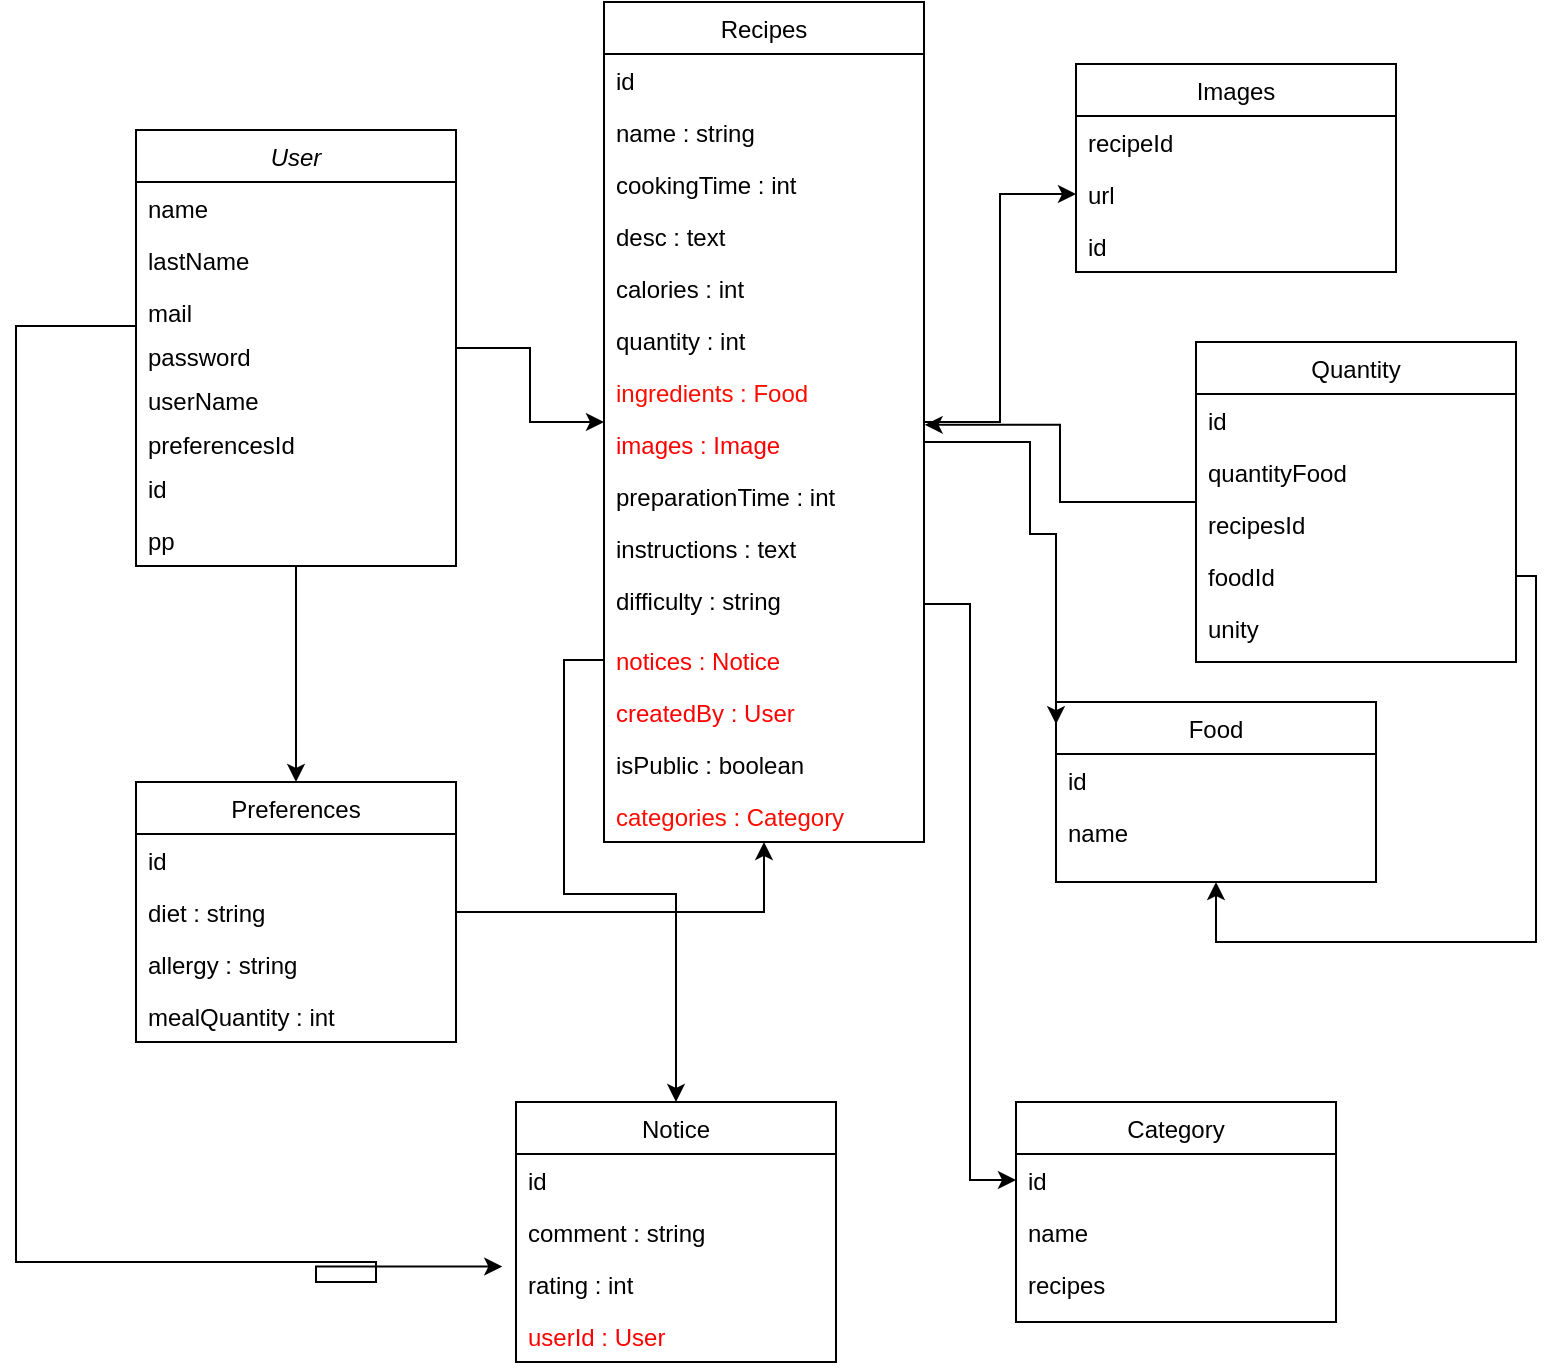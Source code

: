 <mxfile version="26.0.11">
  <diagram id="C5RBs43oDa-KdzZeNtuy" name="Page-1">
    <mxGraphModel dx="470" dy="497" grid="1" gridSize="10" guides="1" tooltips="1" connect="1" arrows="1" fold="1" page="1" pageScale="1" pageWidth="827" pageHeight="1169" math="0" shadow="0">
      <root>
        <mxCell id="WIyWlLk6GJQsqaUBKTNV-0" />
        <mxCell id="WIyWlLk6GJQsqaUBKTNV-1" parent="WIyWlLk6GJQsqaUBKTNV-0" />
        <mxCell id="zJvYRs3RMjXt0KPwUxYW-41" value="" style="edgeStyle=orthogonalEdgeStyle;rounded=0;orthogonalLoop=1;jettySize=auto;html=1;entryX=0.5;entryY=0;entryDx=0;entryDy=0;" parent="WIyWlLk6GJQsqaUBKTNV-1" source="zkfFHV4jXpPFQw0GAbJ--0" target="zJvYRs3RMjXt0KPwUxYW-10" edge="1">
          <mxGeometry relative="1" as="geometry" />
        </mxCell>
        <mxCell id="zJvYRs3RMjXt0KPwUxYW-61" style="edgeStyle=orthogonalEdgeStyle;rounded=0;orthogonalLoop=1;jettySize=auto;html=1;" parent="WIyWlLk6GJQsqaUBKTNV-1" source="zkfFHV4jXpPFQw0GAbJ--0" target="zkfFHV4jXpPFQw0GAbJ--17" edge="1">
          <mxGeometry relative="1" as="geometry" />
        </mxCell>
        <mxCell id="zkfFHV4jXpPFQw0GAbJ--0" value="User" style="swimlane;fontStyle=2;align=center;verticalAlign=top;childLayout=stackLayout;horizontal=1;startSize=26;horizontalStack=0;resizeParent=1;resizeLast=0;collapsible=1;marginBottom=0;rounded=0;shadow=0;strokeWidth=1;" parent="WIyWlLk6GJQsqaUBKTNV-1" vertex="1">
          <mxGeometry x="100" y="64" width="160" height="218" as="geometry">
            <mxRectangle x="230" y="140" width="160" height="26" as="alternateBounds" />
          </mxGeometry>
        </mxCell>
        <mxCell id="zkfFHV4jXpPFQw0GAbJ--1" value="name" style="text;align=left;verticalAlign=top;spacingLeft=4;spacingRight=4;overflow=hidden;rotatable=0;points=[[0,0.5],[1,0.5]];portConstraint=eastwest;" parent="zkfFHV4jXpPFQw0GAbJ--0" vertex="1">
          <mxGeometry y="26" width="160" height="26" as="geometry" />
        </mxCell>
        <mxCell id="zkfFHV4jXpPFQw0GAbJ--2" value="lastName" style="text;align=left;verticalAlign=top;spacingLeft=4;spacingRight=4;overflow=hidden;rotatable=0;points=[[0,0.5],[1,0.5]];portConstraint=eastwest;rounded=0;shadow=0;html=0;" parent="zkfFHV4jXpPFQw0GAbJ--0" vertex="1">
          <mxGeometry y="52" width="160" height="26" as="geometry" />
        </mxCell>
        <mxCell id="zkfFHV4jXpPFQw0GAbJ--3" value="mail" style="text;align=left;verticalAlign=top;spacingLeft=4;spacingRight=4;overflow=hidden;rotatable=0;points=[[0,0.5],[1,0.5]];portConstraint=eastwest;rounded=0;shadow=0;html=0;" parent="zkfFHV4jXpPFQw0GAbJ--0" vertex="1">
          <mxGeometry y="78" width="160" height="22" as="geometry" />
        </mxCell>
        <mxCell id="zJvYRs3RMjXt0KPwUxYW-3" value="password" style="text;align=left;verticalAlign=top;spacingLeft=4;spacingRight=4;overflow=hidden;rotatable=0;points=[[0,0.5],[1,0.5]];portConstraint=eastwest;" parent="zkfFHV4jXpPFQw0GAbJ--0" vertex="1">
          <mxGeometry y="100" width="160" height="22" as="geometry" />
        </mxCell>
        <mxCell id="zJvYRs3RMjXt0KPwUxYW-2" value="userName" style="text;align=left;verticalAlign=top;spacingLeft=4;spacingRight=4;overflow=hidden;rotatable=0;points=[[0,0.5],[1,0.5]];portConstraint=eastwest;" parent="zkfFHV4jXpPFQw0GAbJ--0" vertex="1">
          <mxGeometry y="122" width="160" height="22" as="geometry" />
        </mxCell>
        <mxCell id="zJvYRs3RMjXt0KPwUxYW-4" value="preferencesId" style="text;align=left;verticalAlign=top;spacingLeft=4;spacingRight=4;overflow=hidden;rotatable=0;points=[[0,0.5],[1,0.5]];portConstraint=eastwest;" parent="zkfFHV4jXpPFQw0GAbJ--0" vertex="1">
          <mxGeometry y="144" width="160" height="22" as="geometry" />
        </mxCell>
        <mxCell id="zJvYRs3RMjXt0KPwUxYW-21" value="id" style="text;align=left;verticalAlign=top;spacingLeft=4;spacingRight=4;overflow=hidden;rotatable=0;points=[[0,0.5],[1,0.5]];portConstraint=eastwest;rounded=0;shadow=0;html=0;" parent="zkfFHV4jXpPFQw0GAbJ--0" vertex="1">
          <mxGeometry y="166" width="160" height="26" as="geometry" />
        </mxCell>
        <mxCell id="zJvYRs3RMjXt0KPwUxYW-63" value="pp" style="text;align=left;verticalAlign=top;spacingLeft=4;spacingRight=4;overflow=hidden;rotatable=0;points=[[0,0.5],[1,0.5]];portConstraint=eastwest;rounded=0;shadow=0;html=0;" parent="zkfFHV4jXpPFQw0GAbJ--0" vertex="1">
          <mxGeometry y="192" width="160" height="26" as="geometry" />
        </mxCell>
        <mxCell id="zkfFHV4jXpPFQw0GAbJ--17" value="Recipes" style="swimlane;fontStyle=0;align=center;verticalAlign=top;childLayout=stackLayout;horizontal=1;startSize=26;horizontalStack=0;resizeParent=1;resizeLast=0;collapsible=1;marginBottom=0;rounded=0;shadow=0;strokeWidth=1;" parent="WIyWlLk6GJQsqaUBKTNV-1" vertex="1">
          <mxGeometry x="334" width="160" height="420" as="geometry">
            <mxRectangle x="550" y="140" width="160" height="26" as="alternateBounds" />
          </mxGeometry>
        </mxCell>
        <mxCell id="zJvYRs3RMjXt0KPwUxYW-20" value="id" style="text;align=left;verticalAlign=top;spacingLeft=4;spacingRight=4;overflow=hidden;rotatable=0;points=[[0,0.5],[1,0.5]];portConstraint=eastwest;rounded=0;shadow=0;html=0;" parent="zkfFHV4jXpPFQw0GAbJ--17" vertex="1">
          <mxGeometry y="26" width="160" height="26" as="geometry" />
        </mxCell>
        <mxCell id="zkfFHV4jXpPFQw0GAbJ--18" value="name : string" style="text;align=left;verticalAlign=top;spacingLeft=4;spacingRight=4;overflow=hidden;rotatable=0;points=[[0,0.5],[1,0.5]];portConstraint=eastwest;" parent="zkfFHV4jXpPFQw0GAbJ--17" vertex="1">
          <mxGeometry y="52" width="160" height="26" as="geometry" />
        </mxCell>
        <mxCell id="zkfFHV4jXpPFQw0GAbJ--19" value="cookingTime : int" style="text;align=left;verticalAlign=top;spacingLeft=4;spacingRight=4;overflow=hidden;rotatable=0;points=[[0,0.5],[1,0.5]];portConstraint=eastwest;rounded=0;shadow=0;html=0;" parent="zkfFHV4jXpPFQw0GAbJ--17" vertex="1">
          <mxGeometry y="78" width="160" height="26" as="geometry" />
        </mxCell>
        <mxCell id="zkfFHV4jXpPFQw0GAbJ--20" value="desc : text" style="text;align=left;verticalAlign=top;spacingLeft=4;spacingRight=4;overflow=hidden;rotatable=0;points=[[0,0.5],[1,0.5]];portConstraint=eastwest;rounded=0;shadow=0;html=0;" parent="zkfFHV4jXpPFQw0GAbJ--17" vertex="1">
          <mxGeometry y="104" width="160" height="26" as="geometry" />
        </mxCell>
        <mxCell id="zkfFHV4jXpPFQw0GAbJ--21" value="calories : int" style="text;align=left;verticalAlign=top;spacingLeft=4;spacingRight=4;overflow=hidden;rotatable=0;points=[[0,0.5],[1,0.5]];portConstraint=eastwest;rounded=0;shadow=0;html=0;" parent="zkfFHV4jXpPFQw0GAbJ--17" vertex="1">
          <mxGeometry y="130" width="160" height="26" as="geometry" />
        </mxCell>
        <mxCell id="zkfFHV4jXpPFQw0GAbJ--22" value="quantity : int" style="text;align=left;verticalAlign=top;spacingLeft=4;spacingRight=4;overflow=hidden;rotatable=0;points=[[0,0.5],[1,0.5]];portConstraint=eastwest;rounded=0;shadow=0;html=0;" parent="zkfFHV4jXpPFQw0GAbJ--17" vertex="1">
          <mxGeometry y="156" width="160" height="26" as="geometry" />
        </mxCell>
        <mxCell id="zJvYRs3RMjXt0KPwUxYW-5" value="ingredients : Food" style="text;align=left;verticalAlign=top;spacingLeft=4;spacingRight=4;overflow=hidden;rotatable=0;points=[[0,0.5],[1,0.5]];portConstraint=eastwest;rounded=0;shadow=0;html=0;fontColor=#FF0B00;" parent="zkfFHV4jXpPFQw0GAbJ--17" vertex="1">
          <mxGeometry y="182" width="160" height="26" as="geometry" />
        </mxCell>
        <mxCell id="zJvYRs3RMjXt0KPwUxYW-6" value="images : Image" style="text;align=left;verticalAlign=top;spacingLeft=4;spacingRight=4;overflow=hidden;rotatable=0;points=[[0,0.5],[1,0.5]];portConstraint=eastwest;rounded=0;shadow=0;html=0;fontColor=#FF0000;" parent="zkfFHV4jXpPFQw0GAbJ--17" vertex="1">
          <mxGeometry y="208" width="160" height="26" as="geometry" />
        </mxCell>
        <mxCell id="zJvYRs3RMjXt0KPwUxYW-7" value="preparationTime : int" style="text;align=left;verticalAlign=top;spacingLeft=4;spacingRight=4;overflow=hidden;rotatable=0;points=[[0,0.5],[1,0.5]];portConstraint=eastwest;rounded=0;shadow=0;html=0;" parent="zkfFHV4jXpPFQw0GAbJ--17" vertex="1">
          <mxGeometry y="234" width="160" height="26" as="geometry" />
        </mxCell>
        <mxCell id="zJvYRs3RMjXt0KPwUxYW-8" value="instructions : text" style="text;align=left;verticalAlign=top;spacingLeft=4;spacingRight=4;overflow=hidden;rotatable=0;points=[[0,0.5],[1,0.5]];portConstraint=eastwest;rounded=0;shadow=0;html=0;" parent="zkfFHV4jXpPFQw0GAbJ--17" vertex="1">
          <mxGeometry y="260" width="160" height="26" as="geometry" />
        </mxCell>
        <mxCell id="zJvYRs3RMjXt0KPwUxYW-9" value="difficulty : string" style="text;align=left;verticalAlign=top;spacingLeft=4;spacingRight=4;overflow=hidden;rotatable=0;points=[[0,0.5],[1,0.5]];portConstraint=eastwest;rounded=0;shadow=0;html=0;" parent="zkfFHV4jXpPFQw0GAbJ--17" vertex="1">
          <mxGeometry y="286" width="160" height="30" as="geometry" />
        </mxCell>
        <mxCell id="zJvYRs3RMjXt0KPwUxYW-50" value="notices : Notice" style="text;align=left;verticalAlign=top;spacingLeft=4;spacingRight=4;overflow=hidden;rotatable=0;points=[[0,0.5],[1,0.5]];portConstraint=eastwest;rounded=0;shadow=0;html=0;fontColor=#FF0000;" parent="zkfFHV4jXpPFQw0GAbJ--17" vertex="1">
          <mxGeometry y="316" width="160" height="26" as="geometry" />
        </mxCell>
        <mxCell id="zJvYRs3RMjXt0KPwUxYW-62" value="createdBy : User" style="text;align=left;verticalAlign=top;spacingLeft=4;spacingRight=4;overflow=hidden;rotatable=0;points=[[0,0.5],[1,0.5]];portConstraint=eastwest;rounded=0;shadow=0;html=0;fontColor=#FF0000;" parent="zkfFHV4jXpPFQw0GAbJ--17" vertex="1">
          <mxGeometry y="342" width="160" height="26" as="geometry" />
        </mxCell>
        <mxCell id="zJvYRs3RMjXt0KPwUxYW-64" value="isPublic : boolean" style="text;align=left;verticalAlign=top;spacingLeft=4;spacingRight=4;overflow=hidden;rotatable=0;points=[[0,0.5],[1,0.5]];portConstraint=eastwest;rounded=0;shadow=0;html=0;" parent="zkfFHV4jXpPFQw0GAbJ--17" vertex="1">
          <mxGeometry y="368" width="160" height="26" as="geometry" />
        </mxCell>
        <mxCell id="zJvYRs3RMjXt0KPwUxYW-67" value="categories : Category" style="text;align=left;verticalAlign=top;spacingLeft=4;spacingRight=4;overflow=hidden;rotatable=0;points=[[0,0.5],[1,0.5]];portConstraint=eastwest;rounded=0;shadow=0;html=0;fontColor=#FF0B00;" parent="zkfFHV4jXpPFQw0GAbJ--17" vertex="1">
          <mxGeometry y="394" width="160" height="26" as="geometry" />
        </mxCell>
        <mxCell id="zJvYRs3RMjXt0KPwUxYW-43" style="edgeStyle=orthogonalEdgeStyle;rounded=0;orthogonalLoop=1;jettySize=auto;html=1;entryX=0.5;entryY=1;entryDx=0;entryDy=0;" parent="WIyWlLk6GJQsqaUBKTNV-1" source="zJvYRs3RMjXt0KPwUxYW-10" target="zkfFHV4jXpPFQw0GAbJ--17" edge="1">
          <mxGeometry relative="1" as="geometry" />
        </mxCell>
        <mxCell id="zJvYRs3RMjXt0KPwUxYW-10" value="Preferences" style="swimlane;fontStyle=0;align=center;verticalAlign=top;childLayout=stackLayout;horizontal=1;startSize=26;horizontalStack=0;resizeParent=1;resizeLast=0;collapsible=1;marginBottom=0;rounded=0;shadow=0;strokeWidth=1;" parent="WIyWlLk6GJQsqaUBKTNV-1" vertex="1">
          <mxGeometry x="100" y="390" width="160" height="130" as="geometry">
            <mxRectangle x="230" y="140" width="160" height="26" as="alternateBounds" />
          </mxGeometry>
        </mxCell>
        <mxCell id="zJvYRs3RMjXt0KPwUxYW-40" value="id" style="text;align=left;verticalAlign=top;spacingLeft=4;spacingRight=4;overflow=hidden;rotatable=0;points=[[0,0.5],[1,0.5]];portConstraint=eastwest;rounded=0;shadow=0;html=0;" parent="zJvYRs3RMjXt0KPwUxYW-10" vertex="1">
          <mxGeometry y="26" width="160" height="26" as="geometry" />
        </mxCell>
        <mxCell id="zJvYRs3RMjXt0KPwUxYW-11" value="diet : string" style="text;align=left;verticalAlign=top;spacingLeft=4;spacingRight=4;overflow=hidden;rotatable=0;points=[[0,0.5],[1,0.5]];portConstraint=eastwest;" parent="zJvYRs3RMjXt0KPwUxYW-10" vertex="1">
          <mxGeometry y="52" width="160" height="26" as="geometry" />
        </mxCell>
        <mxCell id="zJvYRs3RMjXt0KPwUxYW-12" value="allergy : string" style="text;align=left;verticalAlign=top;spacingLeft=4;spacingRight=4;overflow=hidden;rotatable=0;points=[[0,0.5],[1,0.5]];portConstraint=eastwest;rounded=0;shadow=0;html=0;" parent="zJvYRs3RMjXt0KPwUxYW-10" vertex="1">
          <mxGeometry y="78" width="160" height="26" as="geometry" />
        </mxCell>
        <mxCell id="zJvYRs3RMjXt0KPwUxYW-65" value="mealQuantity : int" style="text;align=left;verticalAlign=top;spacingLeft=4;spacingRight=4;overflow=hidden;rotatable=0;points=[[0,0.5],[1,0.5]];portConstraint=eastwest;rounded=0;shadow=0;html=0;" parent="zJvYRs3RMjXt0KPwUxYW-10" vertex="1">
          <mxGeometry y="104" width="160" height="26" as="geometry" />
        </mxCell>
        <mxCell id="zJvYRs3RMjXt0KPwUxYW-17" value="Images" style="swimlane;fontStyle=0;align=center;verticalAlign=top;childLayout=stackLayout;horizontal=1;startSize=26;horizontalStack=0;resizeParent=1;resizeLast=0;collapsible=1;marginBottom=0;rounded=0;shadow=0;strokeWidth=1;" parent="WIyWlLk6GJQsqaUBKTNV-1" vertex="1">
          <mxGeometry x="570" y="31" width="160" height="104" as="geometry">
            <mxRectangle x="230" y="140" width="160" height="26" as="alternateBounds" />
          </mxGeometry>
        </mxCell>
        <mxCell id="zJvYRs3RMjXt0KPwUxYW-18" value="recipeId" style="text;align=left;verticalAlign=top;spacingLeft=4;spacingRight=4;overflow=hidden;rotatable=0;points=[[0,0.5],[1,0.5]];portConstraint=eastwest;" parent="zJvYRs3RMjXt0KPwUxYW-17" vertex="1">
          <mxGeometry y="26" width="160" height="26" as="geometry" />
        </mxCell>
        <mxCell id="zJvYRs3RMjXt0KPwUxYW-19" value="url" style="text;align=left;verticalAlign=top;spacingLeft=4;spacingRight=4;overflow=hidden;rotatable=0;points=[[0,0.5],[1,0.5]];portConstraint=eastwest;rounded=0;shadow=0;html=0;" parent="zJvYRs3RMjXt0KPwUxYW-17" vertex="1">
          <mxGeometry y="52" width="160" height="26" as="geometry" />
        </mxCell>
        <mxCell id="zJvYRs3RMjXt0KPwUxYW-22" value="id" style="text;align=left;verticalAlign=top;spacingLeft=4;spacingRight=4;overflow=hidden;rotatable=0;points=[[0,0.5],[1,0.5]];portConstraint=eastwest;rounded=0;shadow=0;html=0;" parent="zJvYRs3RMjXt0KPwUxYW-17" vertex="1">
          <mxGeometry y="78" width="160" height="26" as="geometry" />
        </mxCell>
        <mxCell id="zJvYRs3RMjXt0KPwUxYW-45" style="edgeStyle=orthogonalEdgeStyle;rounded=0;orthogonalLoop=1;jettySize=auto;html=1;entryX=0;entryY=0.5;entryDx=0;entryDy=0;" parent="WIyWlLk6GJQsqaUBKTNV-1" source="zkfFHV4jXpPFQw0GAbJ--17" target="zJvYRs3RMjXt0KPwUxYW-19" edge="1">
          <mxGeometry relative="1" as="geometry" />
        </mxCell>
        <mxCell id="zJvYRs3RMjXt0KPwUxYW-46" value="Food" style="swimlane;fontStyle=0;align=center;verticalAlign=top;childLayout=stackLayout;horizontal=1;startSize=26;horizontalStack=0;resizeParent=1;resizeLast=0;collapsible=1;marginBottom=0;rounded=0;shadow=0;strokeWidth=1;" parent="WIyWlLk6GJQsqaUBKTNV-1" vertex="1">
          <mxGeometry x="560" y="350" width="160" height="90" as="geometry">
            <mxRectangle x="230" y="140" width="160" height="26" as="alternateBounds" />
          </mxGeometry>
        </mxCell>
        <mxCell id="zJvYRs3RMjXt0KPwUxYW-47" value="id" style="text;align=left;verticalAlign=top;spacingLeft=4;spacingRight=4;overflow=hidden;rotatable=0;points=[[0,0.5],[1,0.5]];portConstraint=eastwest;" parent="zJvYRs3RMjXt0KPwUxYW-46" vertex="1">
          <mxGeometry y="26" width="160" height="26" as="geometry" />
        </mxCell>
        <mxCell id="zJvYRs3RMjXt0KPwUxYW-49" value="name" style="text;align=left;verticalAlign=top;spacingLeft=4;spacingRight=4;overflow=hidden;rotatable=0;points=[[0,0.5],[1,0.5]];portConstraint=eastwest;rounded=0;shadow=0;html=0;" parent="zJvYRs3RMjXt0KPwUxYW-46" vertex="1">
          <mxGeometry y="52" width="160" height="26" as="geometry" />
        </mxCell>
        <mxCell id="zJvYRs3RMjXt0KPwUxYW-52" style="edgeStyle=orthogonalEdgeStyle;rounded=0;orthogonalLoop=1;jettySize=auto;html=1;entryX=0;entryY=0.123;entryDx=0;entryDy=0;entryPerimeter=0;" parent="WIyWlLk6GJQsqaUBKTNV-1" source="zkfFHV4jXpPFQw0GAbJ--17" target="zJvYRs3RMjXt0KPwUxYW-46" edge="1">
          <mxGeometry relative="1" as="geometry">
            <Array as="points">
              <mxPoint x="547" y="220" />
              <mxPoint x="547" y="266" />
            </Array>
          </mxGeometry>
        </mxCell>
        <mxCell id="zJvYRs3RMjXt0KPwUxYW-54" value="Notice" style="swimlane;fontStyle=0;align=center;verticalAlign=top;childLayout=stackLayout;horizontal=1;startSize=26;horizontalStack=0;resizeParent=1;resizeLast=0;collapsible=1;marginBottom=0;rounded=0;shadow=0;strokeWidth=1;" parent="WIyWlLk6GJQsqaUBKTNV-1" vertex="1">
          <mxGeometry x="290" y="550" width="160" height="130" as="geometry">
            <mxRectangle x="230" y="140" width="160" height="26" as="alternateBounds" />
          </mxGeometry>
        </mxCell>
        <mxCell id="zJvYRs3RMjXt0KPwUxYW-55" value="id" style="text;align=left;verticalAlign=top;spacingLeft=4;spacingRight=4;overflow=hidden;rotatable=0;points=[[0,0.5],[1,0.5]];portConstraint=eastwest;" parent="zJvYRs3RMjXt0KPwUxYW-54" vertex="1">
          <mxGeometry y="26" width="160" height="26" as="geometry" />
        </mxCell>
        <mxCell id="zJvYRs3RMjXt0KPwUxYW-56" value="comment : string" style="text;align=left;verticalAlign=top;spacingLeft=4;spacingRight=4;overflow=hidden;rotatable=0;points=[[0,0.5],[1,0.5]];portConstraint=eastwest;rounded=0;shadow=0;html=0;" parent="zJvYRs3RMjXt0KPwUxYW-54" vertex="1">
          <mxGeometry y="52" width="160" height="26" as="geometry" />
        </mxCell>
        <mxCell id="zJvYRs3RMjXt0KPwUxYW-57" value="rating : int" style="text;align=left;verticalAlign=top;spacingLeft=4;spacingRight=4;overflow=hidden;rotatable=0;points=[[0,0.5],[1,0.5]];portConstraint=eastwest;rounded=0;shadow=0;html=0;" parent="zJvYRs3RMjXt0KPwUxYW-54" vertex="1">
          <mxGeometry y="78" width="160" height="26" as="geometry" />
        </mxCell>
        <mxCell id="zJvYRs3RMjXt0KPwUxYW-58" value="userId : User" style="text;align=left;verticalAlign=top;spacingLeft=4;spacingRight=4;overflow=hidden;rotatable=0;points=[[0,0.5],[1,0.5]];portConstraint=eastwest;rounded=0;shadow=0;html=0;fontColor=#FF0000;" parent="zJvYRs3RMjXt0KPwUxYW-54" vertex="1">
          <mxGeometry y="104" width="160" height="26" as="geometry" />
        </mxCell>
        <mxCell id="zJvYRs3RMjXt0KPwUxYW-59" style="edgeStyle=orthogonalEdgeStyle;rounded=0;orthogonalLoop=1;jettySize=auto;html=1;entryX=0.5;entryY=0;entryDx=0;entryDy=0;" parent="WIyWlLk6GJQsqaUBKTNV-1" source="zJvYRs3RMjXt0KPwUxYW-50" target="zJvYRs3RMjXt0KPwUxYW-54" edge="1">
          <mxGeometry relative="1" as="geometry" />
        </mxCell>
        <mxCell id="zJvYRs3RMjXt0KPwUxYW-60" style="edgeStyle=orthogonalEdgeStyle;rounded=0;orthogonalLoop=1;jettySize=auto;html=1;entryX=-0.043;entryY=0.165;entryDx=0;entryDy=0;entryPerimeter=0;" parent="WIyWlLk6GJQsqaUBKTNV-1" source="zkfFHV4jXpPFQw0GAbJ--0" target="zJvYRs3RMjXt0KPwUxYW-57" edge="1">
          <mxGeometry relative="1" as="geometry">
            <Array as="points">
              <mxPoint x="40" y="162" />
              <mxPoint x="40" y="630" />
              <mxPoint x="220" y="630" />
              <mxPoint x="220" y="640" />
              <mxPoint x="190" y="640" />
              <mxPoint x="190" y="632" />
            </Array>
            <mxPoint x="440" y="640" as="targetPoint" />
          </mxGeometry>
        </mxCell>
        <mxCell id="2LBTpNDgcVSOMMHpoFrx-0" value="Category" style="swimlane;fontStyle=0;align=center;verticalAlign=top;childLayout=stackLayout;horizontal=1;startSize=26;horizontalStack=0;resizeParent=1;resizeLast=0;collapsible=1;marginBottom=0;rounded=0;shadow=0;strokeWidth=1;" vertex="1" parent="WIyWlLk6GJQsqaUBKTNV-1">
          <mxGeometry x="540" y="550" width="160" height="110" as="geometry">
            <mxRectangle x="230" y="140" width="160" height="26" as="alternateBounds" />
          </mxGeometry>
        </mxCell>
        <mxCell id="2LBTpNDgcVSOMMHpoFrx-1" value="id" style="text;align=left;verticalAlign=top;spacingLeft=4;spacingRight=4;overflow=hidden;rotatable=0;points=[[0,0.5],[1,0.5]];portConstraint=eastwest;" vertex="1" parent="2LBTpNDgcVSOMMHpoFrx-0">
          <mxGeometry y="26" width="160" height="26" as="geometry" />
        </mxCell>
        <mxCell id="2LBTpNDgcVSOMMHpoFrx-2" value="name" style="text;align=left;verticalAlign=top;spacingLeft=4;spacingRight=4;overflow=hidden;rotatable=0;points=[[0,0.5],[1,0.5]];portConstraint=eastwest;rounded=0;shadow=0;html=0;" vertex="1" parent="2LBTpNDgcVSOMMHpoFrx-0">
          <mxGeometry y="52" width="160" height="26" as="geometry" />
        </mxCell>
        <mxCell id="2LBTpNDgcVSOMMHpoFrx-3" value="recipes" style="text;align=left;verticalAlign=top;spacingLeft=4;spacingRight=4;overflow=hidden;rotatable=0;points=[[0,0.5],[1,0.5]];portConstraint=eastwest;rounded=0;shadow=0;html=0;" vertex="1" parent="2LBTpNDgcVSOMMHpoFrx-0">
          <mxGeometry y="78" width="160" height="32" as="geometry" />
        </mxCell>
        <mxCell id="2LBTpNDgcVSOMMHpoFrx-4" style="edgeStyle=orthogonalEdgeStyle;rounded=0;orthogonalLoop=1;jettySize=auto;html=1;entryX=0;entryY=0.5;entryDx=0;entryDy=0;" edge="1" parent="WIyWlLk6GJQsqaUBKTNV-1" source="zJvYRs3RMjXt0KPwUxYW-9" target="2LBTpNDgcVSOMMHpoFrx-1">
          <mxGeometry relative="1" as="geometry" />
        </mxCell>
        <mxCell id="2LBTpNDgcVSOMMHpoFrx-5" value="Quantity" style="swimlane;fontStyle=0;align=center;verticalAlign=top;childLayout=stackLayout;horizontal=1;startSize=26;horizontalStack=0;resizeParent=1;resizeLast=0;collapsible=1;marginBottom=0;rounded=0;shadow=0;strokeWidth=1;" vertex="1" parent="WIyWlLk6GJQsqaUBKTNV-1">
          <mxGeometry x="630" y="170" width="160" height="160" as="geometry">
            <mxRectangle x="230" y="140" width="160" height="26" as="alternateBounds" />
          </mxGeometry>
        </mxCell>
        <mxCell id="2LBTpNDgcVSOMMHpoFrx-6" value="id" style="text;align=left;verticalAlign=top;spacingLeft=4;spacingRight=4;overflow=hidden;rotatable=0;points=[[0,0.5],[1,0.5]];portConstraint=eastwest;" vertex="1" parent="2LBTpNDgcVSOMMHpoFrx-5">
          <mxGeometry y="26" width="160" height="26" as="geometry" />
        </mxCell>
        <mxCell id="2LBTpNDgcVSOMMHpoFrx-7" value="quantityFood" style="text;align=left;verticalAlign=top;spacingLeft=4;spacingRight=4;overflow=hidden;rotatable=0;points=[[0,0.5],[1,0.5]];portConstraint=eastwest;rounded=0;shadow=0;html=0;" vertex="1" parent="2LBTpNDgcVSOMMHpoFrx-5">
          <mxGeometry y="52" width="160" height="26" as="geometry" />
        </mxCell>
        <mxCell id="2LBTpNDgcVSOMMHpoFrx-8" value="recipesId" style="text;align=left;verticalAlign=top;spacingLeft=4;spacingRight=4;overflow=hidden;rotatable=0;points=[[0,0.5],[1,0.5]];portConstraint=eastwest;rounded=0;shadow=0;html=0;" vertex="1" parent="2LBTpNDgcVSOMMHpoFrx-5">
          <mxGeometry y="78" width="160" height="26" as="geometry" />
        </mxCell>
        <mxCell id="2LBTpNDgcVSOMMHpoFrx-9" value="foodId&#xa;&#xa;" style="text;align=left;verticalAlign=top;spacingLeft=4;spacingRight=4;overflow=hidden;rotatable=0;points=[[0,0.5],[1,0.5]];portConstraint=eastwest;rounded=0;shadow=0;html=0;" vertex="1" parent="2LBTpNDgcVSOMMHpoFrx-5">
          <mxGeometry y="104" width="160" height="26" as="geometry" />
        </mxCell>
        <mxCell id="2LBTpNDgcVSOMMHpoFrx-12" value="unity" style="text;align=left;verticalAlign=top;spacingLeft=4;spacingRight=4;overflow=hidden;rotatable=0;points=[[0,0.5],[1,0.5]];portConstraint=eastwest;rounded=0;shadow=0;html=0;" vertex="1" parent="2LBTpNDgcVSOMMHpoFrx-5">
          <mxGeometry y="130" width="160" height="26" as="geometry" />
        </mxCell>
        <mxCell id="2LBTpNDgcVSOMMHpoFrx-10" style="edgeStyle=orthogonalEdgeStyle;rounded=0;orthogonalLoop=1;jettySize=auto;html=1;entryX=1.002;entryY=0.132;entryDx=0;entryDy=0;entryPerimeter=0;" edge="1" parent="WIyWlLk6GJQsqaUBKTNV-1" source="2LBTpNDgcVSOMMHpoFrx-5" target="zJvYRs3RMjXt0KPwUxYW-6">
          <mxGeometry relative="1" as="geometry" />
        </mxCell>
        <mxCell id="2LBTpNDgcVSOMMHpoFrx-11" style="edgeStyle=orthogonalEdgeStyle;rounded=0;orthogonalLoop=1;jettySize=auto;html=1;entryX=0.5;entryY=1;entryDx=0;entryDy=0;exitX=1;exitY=0.5;exitDx=0;exitDy=0;" edge="1" parent="WIyWlLk6GJQsqaUBKTNV-1" source="2LBTpNDgcVSOMMHpoFrx-9" target="zJvYRs3RMjXt0KPwUxYW-46">
          <mxGeometry relative="1" as="geometry">
            <Array as="points">
              <mxPoint x="800" y="287" />
              <mxPoint x="800" y="470" />
              <mxPoint x="640" y="470" />
            </Array>
          </mxGeometry>
        </mxCell>
      </root>
    </mxGraphModel>
  </diagram>
</mxfile>
